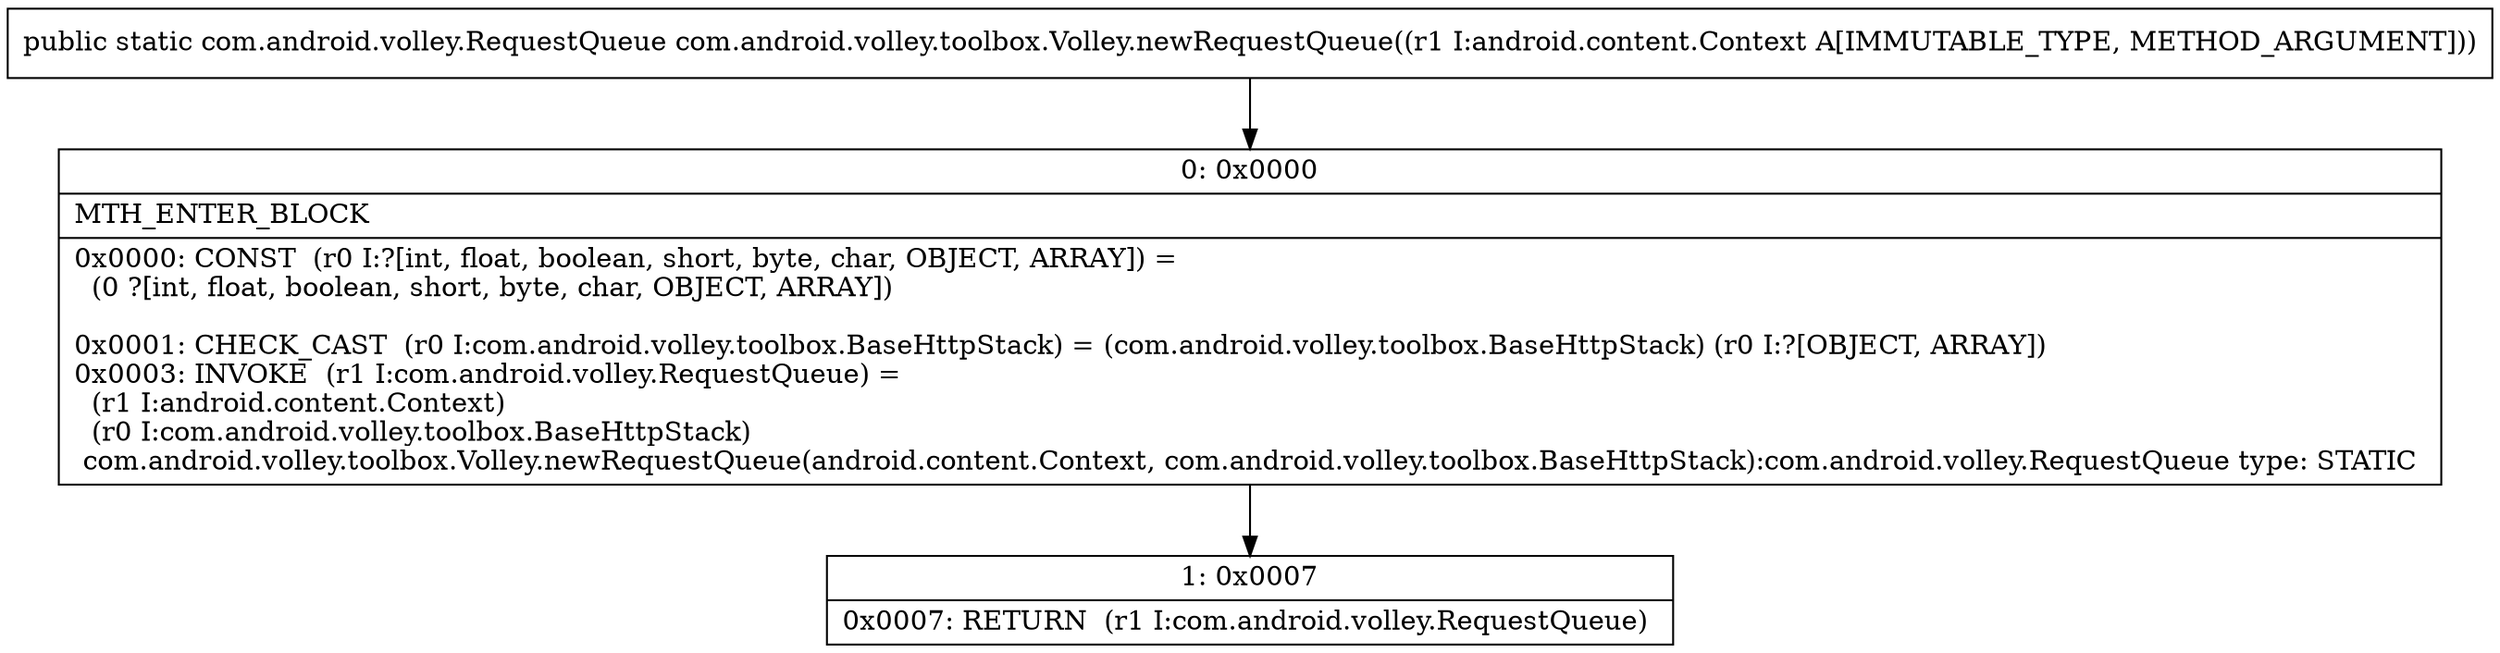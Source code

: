 digraph "CFG forcom.android.volley.toolbox.Volley.newRequestQueue(Landroid\/content\/Context;)Lcom\/android\/volley\/RequestQueue;" {
Node_0 [shape=record,label="{0\:\ 0x0000|MTH_ENTER_BLOCK\l|0x0000: CONST  (r0 I:?[int, float, boolean, short, byte, char, OBJECT, ARRAY]) = \l  (0 ?[int, float, boolean, short, byte, char, OBJECT, ARRAY])\l \l0x0001: CHECK_CAST  (r0 I:com.android.volley.toolbox.BaseHttpStack) = (com.android.volley.toolbox.BaseHttpStack) (r0 I:?[OBJECT, ARRAY]) \l0x0003: INVOKE  (r1 I:com.android.volley.RequestQueue) = \l  (r1 I:android.content.Context)\l  (r0 I:com.android.volley.toolbox.BaseHttpStack)\l com.android.volley.toolbox.Volley.newRequestQueue(android.content.Context, com.android.volley.toolbox.BaseHttpStack):com.android.volley.RequestQueue type: STATIC \l}"];
Node_1 [shape=record,label="{1\:\ 0x0007|0x0007: RETURN  (r1 I:com.android.volley.RequestQueue) \l}"];
MethodNode[shape=record,label="{public static com.android.volley.RequestQueue com.android.volley.toolbox.Volley.newRequestQueue((r1 I:android.content.Context A[IMMUTABLE_TYPE, METHOD_ARGUMENT])) }"];
MethodNode -> Node_0;
Node_0 -> Node_1;
}

